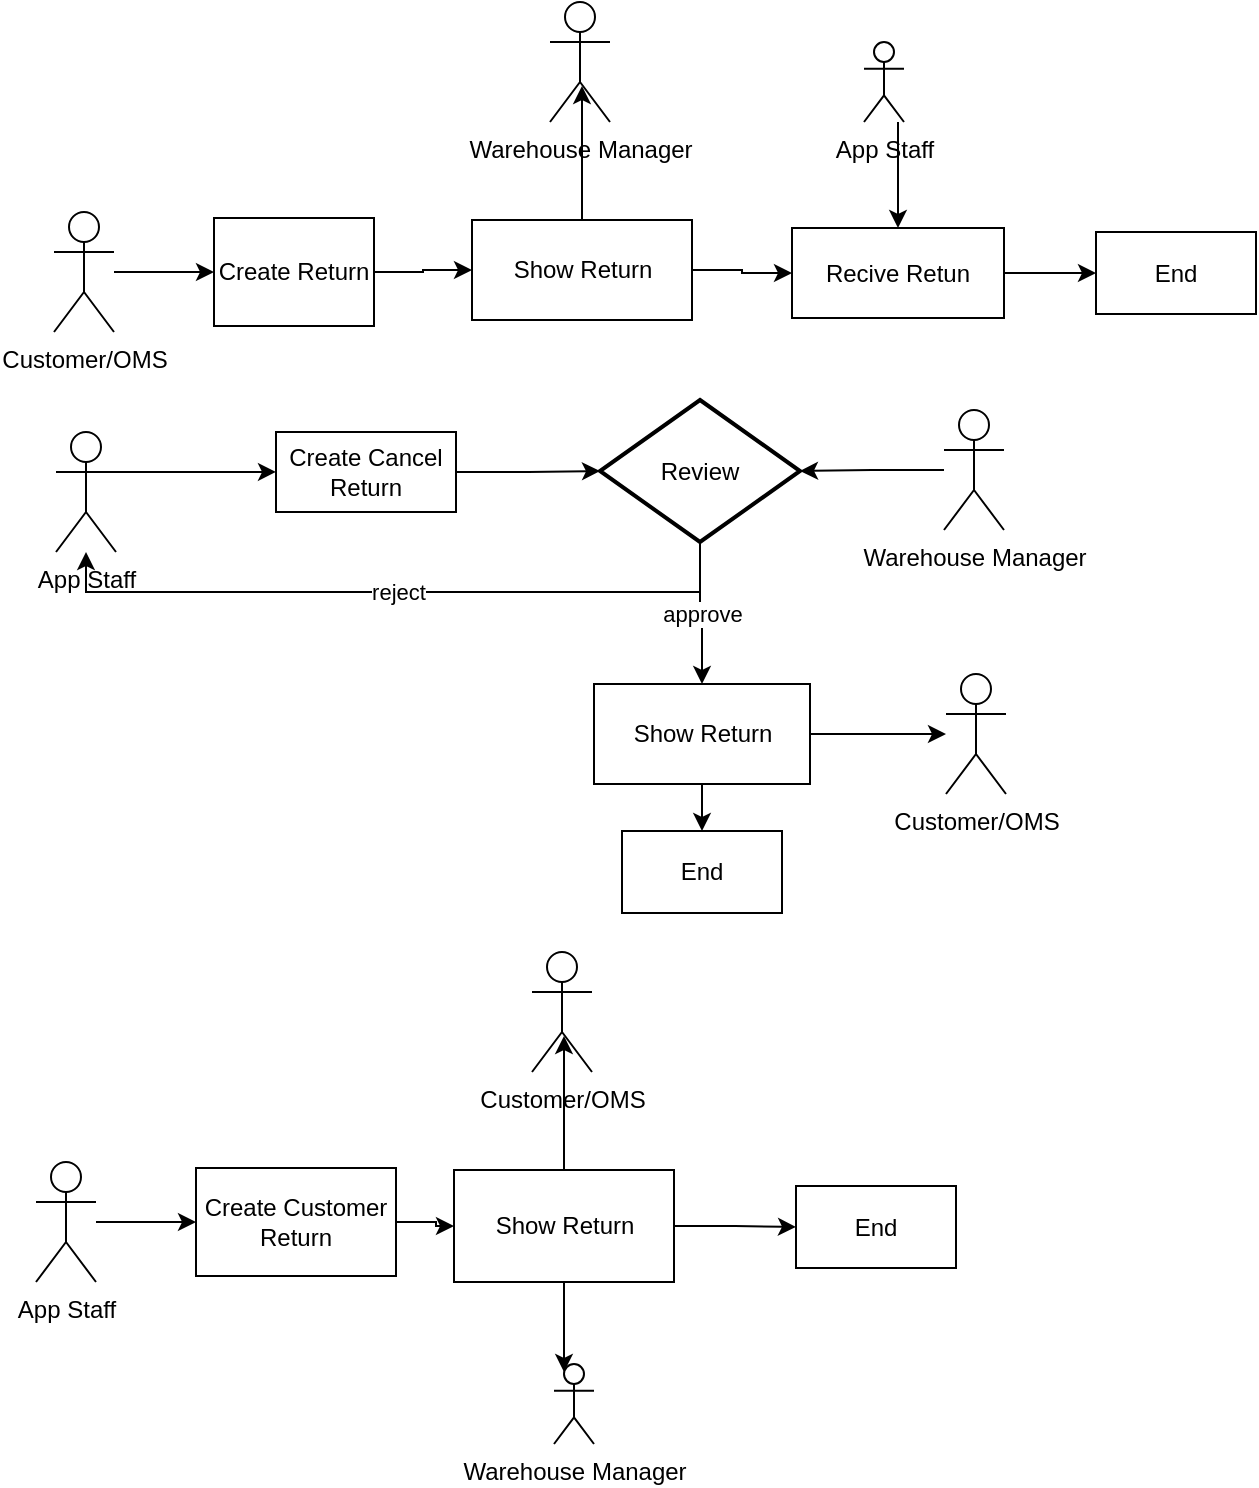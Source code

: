 <mxfile version="20.2.3" type="github">
  <diagram id="7MKN1ZvLbmqTgYSpZnFF" name="第 1 页">
    <mxGraphModel dx="1108" dy="482" grid="1" gridSize="10" guides="1" tooltips="1" connect="1" arrows="1" fold="1" page="1" pageScale="1" pageWidth="827" pageHeight="1169" math="0" shadow="0">
      <root>
        <mxCell id="0" />
        <mxCell id="1" parent="0" />
        <mxCell id="e26AVjFet1fbbbLMomEO-55" style="edgeStyle=orthogonalEdgeStyle;rounded=0;orthogonalLoop=1;jettySize=auto;html=1;entryX=0;entryY=0.5;entryDx=0;entryDy=0;" parent="1" source="gLBqxv2UtmNGe77p2A1N-1" target="e26AVjFet1fbbbLMomEO-35" edge="1">
          <mxGeometry relative="1" as="geometry" />
        </mxCell>
        <mxCell id="gLBqxv2UtmNGe77p2A1N-1" value="Create Return" style="rounded=0;whiteSpace=wrap;html=1;" parent="1" vertex="1">
          <mxGeometry x="199" y="118" width="80" height="54" as="geometry" />
        </mxCell>
        <mxCell id="e26AVjFet1fbbbLMomEO-2" style="edgeStyle=orthogonalEdgeStyle;rounded=0;orthogonalLoop=1;jettySize=auto;html=1;entryX=0;entryY=0.5;entryDx=0;entryDy=0;" parent="1" source="e26AVjFet1fbbbLMomEO-1" target="gLBqxv2UtmNGe77p2A1N-1" edge="1">
          <mxGeometry relative="1" as="geometry" />
        </mxCell>
        <mxCell id="e26AVjFet1fbbbLMomEO-1" value="Customer/OMS" style="shape=umlActor;verticalLabelPosition=bottom;verticalAlign=top;html=1;" parent="1" vertex="1">
          <mxGeometry x="119" y="115" width="30" height="60" as="geometry" />
        </mxCell>
        <mxCell id="e26AVjFet1fbbbLMomEO-11" style="edgeStyle=orthogonalEdgeStyle;rounded=0;orthogonalLoop=1;jettySize=auto;html=1;entryX=0;entryY=0.5;entryDx=0;entryDy=0;" parent="1" source="e26AVjFet1fbbbLMomEO-8" target="p526VUoGZZsJQChgebIe-1" edge="1">
          <mxGeometry relative="1" as="geometry">
            <mxPoint x="634" y="145.5" as="targetPoint" />
          </mxGeometry>
        </mxCell>
        <mxCell id="e26AVjFet1fbbbLMomEO-8" value="Recive Retun" style="rounded=0;whiteSpace=wrap;html=1;" parent="1" vertex="1">
          <mxGeometry x="488" y="123" width="106" height="45" as="geometry" />
        </mxCell>
        <mxCell id="e26AVjFet1fbbbLMomEO-15" style="edgeStyle=orthogonalEdgeStyle;rounded=0;orthogonalLoop=1;jettySize=auto;html=1;entryX=0.5;entryY=0;entryDx=0;entryDy=0;" parent="1" source="e26AVjFet1fbbbLMomEO-14" target="e26AVjFet1fbbbLMomEO-8" edge="1">
          <mxGeometry relative="1" as="geometry">
            <Array as="points">
              <mxPoint x="541" y="60" />
              <mxPoint x="541" y="60" />
            </Array>
          </mxGeometry>
        </mxCell>
        <mxCell id="e26AVjFet1fbbbLMomEO-14" value="App Staff" style="shape=umlActor;verticalLabelPosition=bottom;verticalAlign=top;html=1;outlineConnect=0;" parent="1" vertex="1">
          <mxGeometry x="524" y="30" width="20" height="40" as="geometry" />
        </mxCell>
        <mxCell id="e26AVjFet1fbbbLMomEO-28" style="edgeStyle=orthogonalEdgeStyle;rounded=0;orthogonalLoop=1;jettySize=auto;html=1;exitX=1;exitY=0.333;exitDx=0;exitDy=0;exitPerimeter=0;" parent="1" source="e26AVjFet1fbbbLMomEO-18" target="e26AVjFet1fbbbLMomEO-19" edge="1">
          <mxGeometry relative="1" as="geometry" />
        </mxCell>
        <mxCell id="e26AVjFet1fbbbLMomEO-18" value="App Staff" style="shape=umlActor;verticalLabelPosition=bottom;verticalAlign=top;html=1;outlineConnect=0;" parent="1" vertex="1">
          <mxGeometry x="120" y="225" width="30" height="60" as="geometry" />
        </mxCell>
        <mxCell id="e26AVjFet1fbbbLMomEO-45" style="edgeStyle=orthogonalEdgeStyle;rounded=0;orthogonalLoop=1;jettySize=auto;html=1;" parent="1" source="e26AVjFet1fbbbLMomEO-19" target="e26AVjFet1fbbbLMomEO-26" edge="1">
          <mxGeometry relative="1" as="geometry" />
        </mxCell>
        <mxCell id="e26AVjFet1fbbbLMomEO-19" value="Create Cancel Return" style="rounded=0;whiteSpace=wrap;html=1;" parent="1" vertex="1">
          <mxGeometry x="230" y="225" width="90" height="40" as="geometry" />
        </mxCell>
        <mxCell id="e26AVjFet1fbbbLMomEO-21" value="Customer/OMS" style="shape=umlActor;verticalLabelPosition=bottom;verticalAlign=top;html=1;outlineConnect=0;" parent="1" vertex="1">
          <mxGeometry x="565" y="346" width="30" height="60" as="geometry" />
        </mxCell>
        <mxCell id="e26AVjFet1fbbbLMomEO-50" value="approve" style="edgeStyle=orthogonalEdgeStyle;rounded=0;orthogonalLoop=1;jettySize=auto;html=1;" parent="1" source="e26AVjFet1fbbbLMomEO-26" target="e26AVjFet1fbbbLMomEO-47" edge="1">
          <mxGeometry relative="1" as="geometry" />
        </mxCell>
        <mxCell id="e26AVjFet1fbbbLMomEO-51" value="reject" style="edgeStyle=orthogonalEdgeStyle;rounded=0;orthogonalLoop=1;jettySize=auto;html=1;" parent="1" source="e26AVjFet1fbbbLMomEO-26" target="e26AVjFet1fbbbLMomEO-18" edge="1">
          <mxGeometry relative="1" as="geometry">
            <Array as="points">
              <mxPoint x="442" y="305" />
              <mxPoint x="135" y="305" />
            </Array>
          </mxGeometry>
        </mxCell>
        <mxCell id="e26AVjFet1fbbbLMomEO-26" value="Review" style="strokeWidth=2;html=1;shape=mxgraph.flowchart.decision;whiteSpace=wrap;" parent="1" vertex="1">
          <mxGeometry x="392" y="209" width="100" height="71" as="geometry" />
        </mxCell>
        <mxCell id="e26AVjFet1fbbbLMomEO-37" style="edgeStyle=orthogonalEdgeStyle;rounded=0;orthogonalLoop=1;jettySize=auto;html=1;entryX=0.533;entryY=0.7;entryDx=0;entryDy=0;entryPerimeter=0;" parent="1" source="e26AVjFet1fbbbLMomEO-35" target="e26AVjFet1fbbbLMomEO-36" edge="1">
          <mxGeometry relative="1" as="geometry" />
        </mxCell>
        <mxCell id="e26AVjFet1fbbbLMomEO-39" style="edgeStyle=orthogonalEdgeStyle;rounded=0;orthogonalLoop=1;jettySize=auto;html=1;entryX=0;entryY=0.5;entryDx=0;entryDy=0;" parent="1" source="e26AVjFet1fbbbLMomEO-35" target="e26AVjFet1fbbbLMomEO-8" edge="1">
          <mxGeometry relative="1" as="geometry" />
        </mxCell>
        <mxCell id="e26AVjFet1fbbbLMomEO-35" value="Show Return" style="html=1;" parent="1" vertex="1">
          <mxGeometry x="328" y="119" width="110" height="50" as="geometry" />
        </mxCell>
        <mxCell id="e26AVjFet1fbbbLMomEO-36" value="Warehouse Manager" style="shape=umlActor;verticalLabelPosition=bottom;verticalAlign=top;html=1;" parent="1" vertex="1">
          <mxGeometry x="367" y="10" width="30" height="60" as="geometry" />
        </mxCell>
        <mxCell id="e26AVjFet1fbbbLMomEO-46" style="edgeStyle=orthogonalEdgeStyle;rounded=0;orthogonalLoop=1;jettySize=auto;html=1;" parent="1" source="e26AVjFet1fbbbLMomEO-43" target="e26AVjFet1fbbbLMomEO-26" edge="1">
          <mxGeometry relative="1" as="geometry" />
        </mxCell>
        <mxCell id="e26AVjFet1fbbbLMomEO-43" value="Warehouse Manager" style="shape=umlActor;verticalLabelPosition=bottom;verticalAlign=top;html=1;" parent="1" vertex="1">
          <mxGeometry x="564" y="214" width="30" height="60" as="geometry" />
        </mxCell>
        <mxCell id="e26AVjFet1fbbbLMomEO-49" style="edgeStyle=orthogonalEdgeStyle;rounded=0;orthogonalLoop=1;jettySize=auto;html=1;" parent="1" source="e26AVjFet1fbbbLMomEO-47" target="e26AVjFet1fbbbLMomEO-21" edge="1">
          <mxGeometry relative="1" as="geometry" />
        </mxCell>
        <mxCell id="e26AVjFet1fbbbLMomEO-53" style="edgeStyle=orthogonalEdgeStyle;rounded=0;orthogonalLoop=1;jettySize=auto;html=1;entryX=0.5;entryY=0;entryDx=0;entryDy=0;" parent="1" source="e26AVjFet1fbbbLMomEO-47" target="p526VUoGZZsJQChgebIe-3" edge="1">
          <mxGeometry relative="1" as="geometry">
            <mxPoint x="443" y="457" as="targetPoint" />
          </mxGeometry>
        </mxCell>
        <mxCell id="e26AVjFet1fbbbLMomEO-47" value="Show Return" style="html=1;" parent="1" vertex="1">
          <mxGeometry x="389" y="351" width="108" height="50" as="geometry" />
        </mxCell>
        <mxCell id="p526VUoGZZsJQChgebIe-1" value="End" style="rounded=0;whiteSpace=wrap;html=1;" vertex="1" parent="1">
          <mxGeometry x="640" y="125" width="80" height="41" as="geometry" />
        </mxCell>
        <mxCell id="p526VUoGZZsJQChgebIe-3" value="End" style="rounded=0;whiteSpace=wrap;html=1;" vertex="1" parent="1">
          <mxGeometry x="403" y="424.5" width="80" height="41" as="geometry" />
        </mxCell>
        <mxCell id="p526VUoGZZsJQChgebIe-5" style="edgeStyle=orthogonalEdgeStyle;rounded=0;orthogonalLoop=1;jettySize=auto;html=1;entryX=0;entryY=0.5;entryDx=0;entryDy=0;" edge="1" parent="1" source="p526VUoGZZsJQChgebIe-6" target="p526VUoGZZsJQChgebIe-15">
          <mxGeometry relative="1" as="geometry" />
        </mxCell>
        <mxCell id="p526VUoGZZsJQChgebIe-6" value="Create Customer Return" style="rounded=0;whiteSpace=wrap;html=1;" vertex="1" parent="1">
          <mxGeometry x="190" y="593" width="100" height="54" as="geometry" />
        </mxCell>
        <mxCell id="p526VUoGZZsJQChgebIe-7" style="edgeStyle=orthogonalEdgeStyle;rounded=0;orthogonalLoop=1;jettySize=auto;html=1;entryX=0;entryY=0.5;entryDx=0;entryDy=0;" edge="1" parent="1" source="p526VUoGZZsJQChgebIe-8" target="p526VUoGZZsJQChgebIe-6">
          <mxGeometry relative="1" as="geometry" />
        </mxCell>
        <mxCell id="p526VUoGZZsJQChgebIe-8" value="App Staff" style="shape=umlActor;verticalLabelPosition=bottom;verticalAlign=top;html=1;" vertex="1" parent="1">
          <mxGeometry x="110" y="590" width="30" height="60" as="geometry" />
        </mxCell>
        <mxCell id="p526VUoGZZsJQChgebIe-9" style="edgeStyle=orthogonalEdgeStyle;rounded=0;orthogonalLoop=1;jettySize=auto;html=1;entryX=0;entryY=0.5;entryDx=0;entryDy=0;exitX=1;exitY=0.5;exitDx=0;exitDy=0;" edge="1" parent="1" source="p526VUoGZZsJQChgebIe-15" target="p526VUoGZZsJQChgebIe-17">
          <mxGeometry relative="1" as="geometry">
            <mxPoint x="625" y="620.5" as="targetPoint" />
            <mxPoint x="585" y="620.5" as="sourcePoint" />
          </mxGeometry>
        </mxCell>
        <mxCell id="p526VUoGZZsJQChgebIe-13" style="edgeStyle=orthogonalEdgeStyle;rounded=0;orthogonalLoop=1;jettySize=auto;html=1;entryX=0.533;entryY=0.7;entryDx=0;entryDy=0;entryPerimeter=0;" edge="1" parent="1" source="p526VUoGZZsJQChgebIe-15" target="p526VUoGZZsJQChgebIe-16">
          <mxGeometry relative="1" as="geometry" />
        </mxCell>
        <mxCell id="p526VUoGZZsJQChgebIe-20" style="edgeStyle=orthogonalEdgeStyle;rounded=0;orthogonalLoop=1;jettySize=auto;html=1;entryX=0.25;entryY=0.1;entryDx=0;entryDy=0;entryPerimeter=0;" edge="1" parent="1" source="p526VUoGZZsJQChgebIe-15" target="p526VUoGZZsJQChgebIe-18">
          <mxGeometry relative="1" as="geometry" />
        </mxCell>
        <mxCell id="p526VUoGZZsJQChgebIe-15" value="Show Return" style="html=1;" vertex="1" parent="1">
          <mxGeometry x="319" y="594" width="110" height="56" as="geometry" />
        </mxCell>
        <mxCell id="p526VUoGZZsJQChgebIe-16" value="Customer/OMS" style="shape=umlActor;verticalLabelPosition=bottom;verticalAlign=top;html=1;" vertex="1" parent="1">
          <mxGeometry x="358" y="485" width="30" height="60" as="geometry" />
        </mxCell>
        <mxCell id="p526VUoGZZsJQChgebIe-17" value="End" style="rounded=0;whiteSpace=wrap;html=1;" vertex="1" parent="1">
          <mxGeometry x="490" y="602" width="80" height="41" as="geometry" />
        </mxCell>
        <mxCell id="p526VUoGZZsJQChgebIe-18" value="Warehouse Manager" style="shape=umlActor;verticalLabelPosition=bottom;verticalAlign=top;html=1;outlineConnect=0;" vertex="1" parent="1">
          <mxGeometry x="369" y="691" width="20" height="40" as="geometry" />
        </mxCell>
      </root>
    </mxGraphModel>
  </diagram>
</mxfile>
